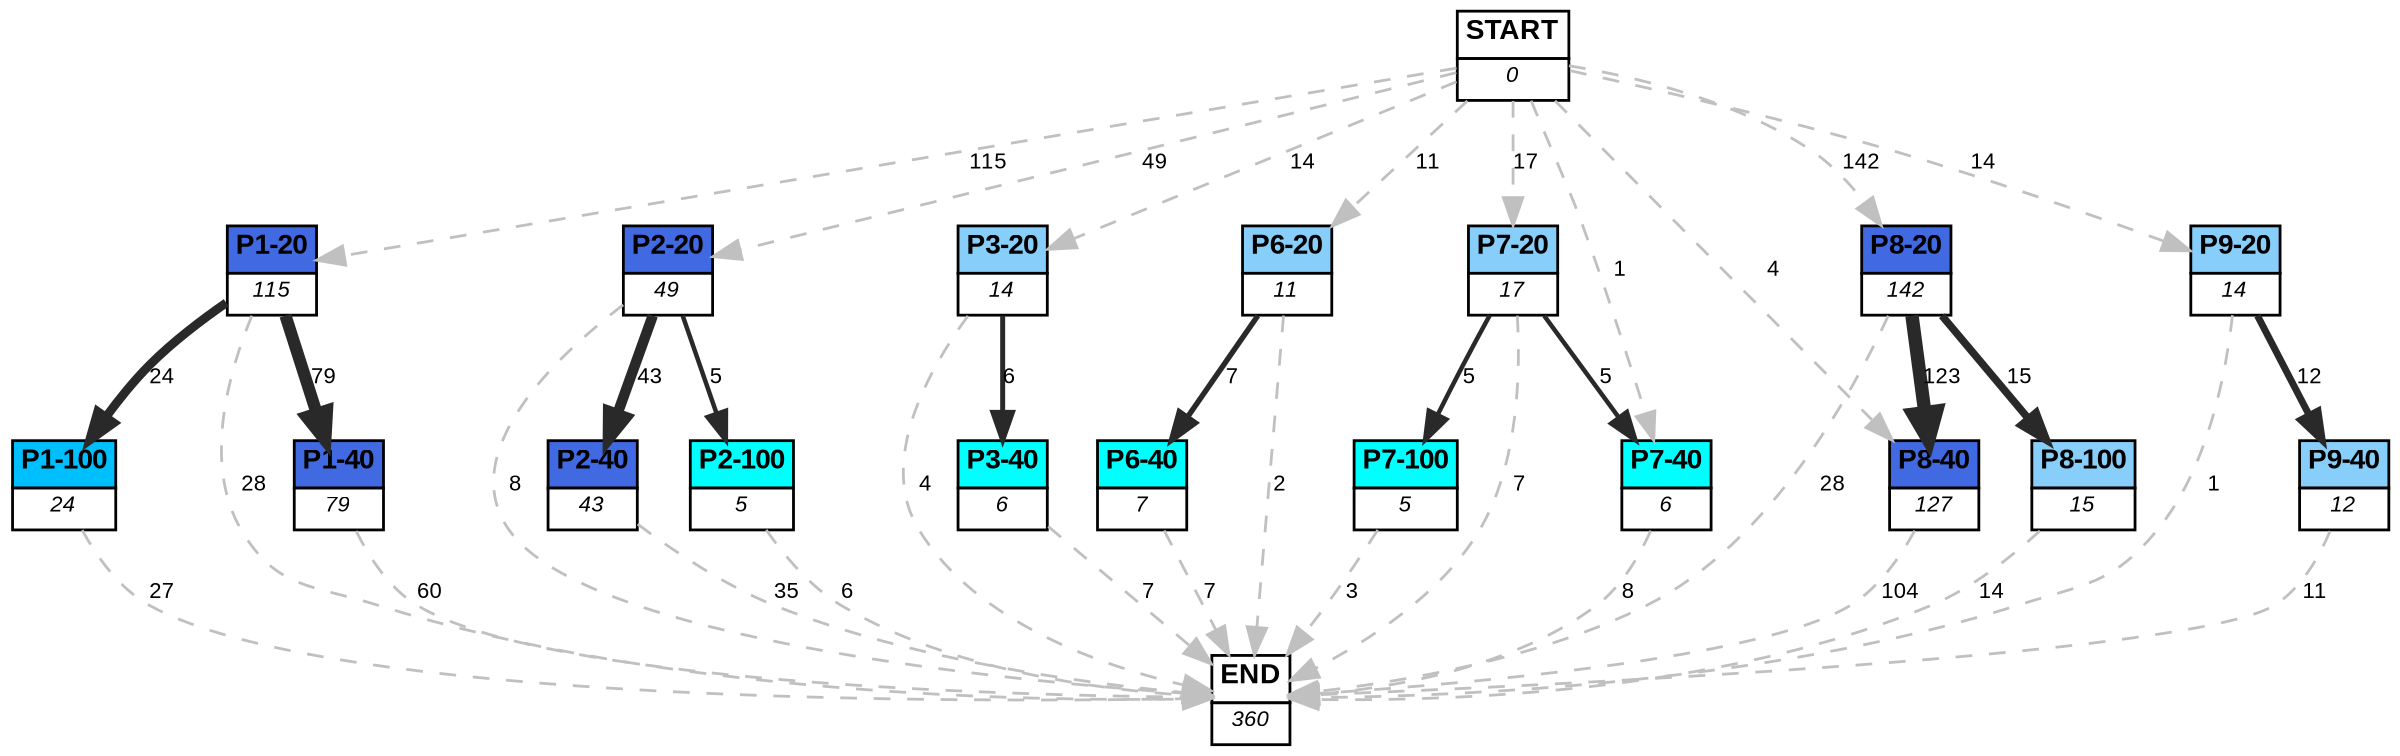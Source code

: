 digraph graphname {
	dpi = 150
	size="16,11!";
	margin = 0;
"P1-20" [shape=plain, label=<<table border="0" cellborder="1" cellspacing="0"><tr><td bgcolor="royalblue"><FONT face="Arial" POINT-SIZE="10"><b>P1-20</b></FONT></td></tr><tr><td bgcolor="white"><FONT face="Arial" POINT-SIZE="8"><i>115</i></FONT></td></tr></table>>]
"P1-40" [shape=plain, label=<<table border="0" cellborder="1" cellspacing="0"><tr><td bgcolor="royalblue"><FONT face="Arial" POINT-SIZE="10"><b>P1-40</b></FONT></td></tr><tr><td bgcolor="white"><FONT face="Arial" POINT-SIZE="8"><i>79</i></FONT></td></tr></table>>]
"P1-100" [shape=plain, label=<<table border="0" cellborder="1" cellspacing="0"><tr><td bgcolor="deepskyblue"><FONT face="Arial" POINT-SIZE="10"><b>P1-100</b></FONT></td></tr><tr><td bgcolor="white"><FONT face="Arial" POINT-SIZE="8"><i>24</i></FONT></td></tr></table>>]
"P2-20" [shape=plain, label=<<table border="0" cellborder="1" cellspacing="0"><tr><td bgcolor="royalblue"><FONT face="Arial" POINT-SIZE="10"><b>P2-20</b></FONT></td></tr><tr><td bgcolor="white"><FONT face="Arial" POINT-SIZE="8"><i>49</i></FONT></td></tr></table>>]
"P2-40" [shape=plain, label=<<table border="0" cellborder="1" cellspacing="0"><tr><td bgcolor="royalblue"><FONT face="Arial" POINT-SIZE="10"><b>P2-40</b></FONT></td></tr><tr><td bgcolor="white"><FONT face="Arial" POINT-SIZE="8"><i>43</i></FONT></td></tr></table>>]
"P3-20" [shape=plain, label=<<table border="0" cellborder="1" cellspacing="0"><tr><td bgcolor="lightskyblue"><FONT face="Arial" POINT-SIZE="10"><b>P3-20</b></FONT></td></tr><tr><td bgcolor="white"><FONT face="Arial" POINT-SIZE="8"><i>14</i></FONT></td></tr></table>>]
"P3-40" [shape=plain, label=<<table border="0" cellborder="1" cellspacing="0"><tr><td bgcolor="aqua"><FONT face="Arial" POINT-SIZE="10"><b>P3-40</b></FONT></td></tr><tr><td bgcolor="white"><FONT face="Arial" POINT-SIZE="8"><i>6</i></FONT></td></tr></table>>]
"P2-100" [shape=plain, label=<<table border="0" cellborder="1" cellspacing="0"><tr><td bgcolor="aqua"><FONT face="Arial" POINT-SIZE="10"><b>P2-100</b></FONT></td></tr><tr><td bgcolor="white"><FONT face="Arial" POINT-SIZE="8"><i>5</i></FONT></td></tr></table>>]
"P7-20" [shape=plain, label=<<table border="0" cellborder="1" cellspacing="0"><tr><td bgcolor="lightskyblue"><FONT face="Arial" POINT-SIZE="10"><b>P7-20</b></FONT></td></tr><tr><td bgcolor="white"><FONT face="Arial" POINT-SIZE="8"><i>17</i></FONT></td></tr></table>>]
"P6-20" [shape=plain, label=<<table border="0" cellborder="1" cellspacing="0"><tr><td bgcolor="lightskyblue"><FONT face="Arial" POINT-SIZE="10"><b>P6-20</b></FONT></td></tr><tr><td bgcolor="white"><FONT face="Arial" POINT-SIZE="8"><i>11</i></FONT></td></tr></table>>]
"P6-40" [shape=plain, label=<<table border="0" cellborder="1" cellspacing="0"><tr><td bgcolor="aqua"><FONT face="Arial" POINT-SIZE="10"><b>P6-40</b></FONT></td></tr><tr><td bgcolor="white"><FONT face="Arial" POINT-SIZE="8"><i>7</i></FONT></td></tr></table>>]
"P7-100" [shape=plain, label=<<table border="0" cellborder="1" cellspacing="0"><tr><td bgcolor="aqua"><FONT face="Arial" POINT-SIZE="10"><b>P7-100</b></FONT></td></tr><tr><td bgcolor="white"><FONT face="Arial" POINT-SIZE="8"><i>5</i></FONT></td></tr></table>>]
"P8-20" [shape=plain, label=<<table border="0" cellborder="1" cellspacing="0"><tr><td bgcolor="royalblue"><FONT face="Arial" POINT-SIZE="10"><b>P8-20</b></FONT></td></tr><tr><td bgcolor="white"><FONT face="Arial" POINT-SIZE="8"><i>142</i></FONT></td></tr></table>>]
"P8-40" [shape=plain, label=<<table border="0" cellborder="1" cellspacing="0"><tr><td bgcolor="royalblue"><FONT face="Arial" POINT-SIZE="10"><b>P8-40</b></FONT></td></tr><tr><td bgcolor="white"><FONT face="Arial" POINT-SIZE="8"><i>127</i></FONT></td></tr></table>>]
"P7-40" [shape=plain, label=<<table border="0" cellborder="1" cellspacing="0"><tr><td bgcolor="aqua"><FONT face="Arial" POINT-SIZE="10"><b>P7-40</b></FONT></td></tr><tr><td bgcolor="white"><FONT face="Arial" POINT-SIZE="8"><i>6</i></FONT></td></tr></table>>]
"P8-100" [shape=plain, label=<<table border="0" cellborder="1" cellspacing="0"><tr><td bgcolor="lightskyblue"><FONT face="Arial" POINT-SIZE="10"><b>P8-100</b></FONT></td></tr><tr><td bgcolor="white"><FONT face="Arial" POINT-SIZE="8"><i>15</i></FONT></td></tr></table>>]
"P9-20" [shape=plain, label=<<table border="0" cellborder="1" cellspacing="0"><tr><td bgcolor="lightskyblue"><FONT face="Arial" POINT-SIZE="10"><b>P9-20</b></FONT></td></tr><tr><td bgcolor="white"><FONT face="Arial" POINT-SIZE="8"><i>14</i></FONT></td></tr></table>>]
"P9-40" [shape=plain, label=<<table border="0" cellborder="1" cellspacing="0"><tr><td bgcolor="lightskyblue"><FONT face="Arial" POINT-SIZE="10"><b>P9-40</b></FONT></td></tr><tr><td bgcolor="white"><FONT face="Arial" POINT-SIZE="8"><i>12</i></FONT></td></tr></table>>]
"START" [shape=plain, label=<<table border="0" cellborder="1" cellspacing="0"><tr><td bgcolor="white"><FONT face="Arial" POINT-SIZE="10"><b>START</b></FONT></td></tr><tr><td bgcolor="white"><FONT face="Arial" POINT-SIZE="8"><i>0</i></FONT></td></tr></table>>]
"END" [shape=plain, label=<<table border="0" cellborder="1" cellspacing="0"><tr><td bgcolor="white"><FONT face="Arial" POINT-SIZE="10"><b>END</b></FONT></td></tr><tr><td bgcolor="white"><FONT face="Arial" POINT-SIZE="8"><i>360</i></FONT></td></tr></table>>]
"P1-20" -> "P1-40" [ color=grey16 penwidth = "4.3694478524670215"label ="79" labelfloat=false fontname="Arial" fontsize=8]
"P1-20" -> "P1-100" [ color=grey16 penwidth = "3.1780538303479458"label ="24" labelfloat=false fontname="Arial" fontsize=8]
"P1-20" -> "END" [ style = dashed color=grey label ="28" labelfloat=false fontname="Arial" fontsize=8]
"P1-40" -> "END" [ style = dashed color=grey label ="60" labelfloat=false fontname="Arial" fontsize=8]
"P1-100" -> "END" [ style = dashed color=grey label ="27" labelfloat=false fontname="Arial" fontsize=8]
"P2-20" -> "P2-40" [ color=grey16 penwidth = "3.7612001156935624"label ="43" labelfloat=false fontname="Arial" fontsize=8]
"P2-20" -> "P2-100" [ color=grey16 penwidth = "1.6094379124341003"label ="5" labelfloat=false fontname="Arial" fontsize=8]
"P2-20" -> "END" [ style = dashed color=grey label ="8" labelfloat=false fontname="Arial" fontsize=8]
"P2-40" -> "END" [ style = dashed color=grey label ="35" labelfloat=false fontname="Arial" fontsize=8]
"P3-20" -> "P3-40" [ color=grey16 penwidth = "1.791759469228055"label ="6" labelfloat=false fontname="Arial" fontsize=8]
"P3-20" -> "END" [ style = dashed color=grey label ="4" labelfloat=false fontname="Arial" fontsize=8]
"P3-40" -> "END" [ style = dashed color=grey label ="7" labelfloat=false fontname="Arial" fontsize=8]
"P2-100" -> "END" [ style = dashed color=grey label ="6" labelfloat=false fontname="Arial" fontsize=8]
"P7-20" -> "P7-100" [ color=grey16 penwidth = "1.6094379124341003"label ="5" labelfloat=false fontname="Arial" fontsize=8]
"P7-20" -> "P7-40" [ color=grey16 penwidth = "1.6094379124341003"label ="5" labelfloat=false fontname="Arial" fontsize=8]
"P7-20" -> "END" [ style = dashed color=grey label ="7" labelfloat=false fontname="Arial" fontsize=8]
"P6-20" -> "P6-40" [ color=grey16 penwidth = "1.9459101490553132"label ="7" labelfloat=false fontname="Arial" fontsize=8]
"P6-20" -> "END" [ style = dashed color=grey label ="2" labelfloat=false fontname="Arial" fontsize=8]
"P6-40" -> "END" [ style = dashed color=grey label ="7" labelfloat=false fontname="Arial" fontsize=8]
"P7-100" -> "END" [ style = dashed color=grey label ="3" labelfloat=false fontname="Arial" fontsize=8]
"P8-20" -> "P8-40" [ color=grey16 penwidth = "4.812184355372417"label ="123" labelfloat=false fontname="Arial" fontsize=8]
"P8-20" -> "P8-100" [ color=grey16 penwidth = "2.70805020110221"label ="15" labelfloat=false fontname="Arial" fontsize=8]
"P8-20" -> "END" [ style = dashed color=grey label ="28" labelfloat=false fontname="Arial" fontsize=8]
"P8-40" -> "END" [ style = dashed color=grey label ="104" labelfloat=false fontname="Arial" fontsize=8]
"P7-40" -> "END" [ style = dashed color=grey label ="8" labelfloat=false fontname="Arial" fontsize=8]
"P8-100" -> "END" [ style = dashed color=grey label ="14" labelfloat=false fontname="Arial" fontsize=8]
"P9-20" -> "P9-40" [ color=grey16 penwidth = "2.4849066497880004"label ="12" labelfloat=false fontname="Arial" fontsize=8]
"P9-20" -> "END" [ style = dashed color=grey label ="1" labelfloat=false fontname="Arial" fontsize=8]
"P9-40" -> "END" [ style = dashed color=grey label ="11" labelfloat=false fontname="Arial" fontsize=8]
"START" -> "P1-20" [ style = dashed color=grey label ="115" labelfloat=false fontname="Arial" fontsize=8]
"START" -> "P2-20" [ style = dashed color=grey label ="49" labelfloat=false fontname="Arial" fontsize=8]
"START" -> "P3-20" [ style = dashed color=grey label ="14" labelfloat=false fontname="Arial" fontsize=8]
"START" -> "P7-20" [ style = dashed color=grey label ="17" labelfloat=false fontname="Arial" fontsize=8]
"START" -> "P6-20" [ style = dashed color=grey label ="11" labelfloat=false fontname="Arial" fontsize=8]
"START" -> "P8-20" [ style = dashed color=grey label ="142" labelfloat=false fontname="Arial" fontsize=8]
"START" -> "P8-40" [ style = dashed color=grey label ="4" labelfloat=false fontname="Arial" fontsize=8]
"START" -> "P7-40" [ style = dashed color=grey label ="1" labelfloat=false fontname="Arial" fontsize=8]
"START" -> "P9-20" [ style = dashed color=grey label ="14" labelfloat=false fontname="Arial" fontsize=8]
}
